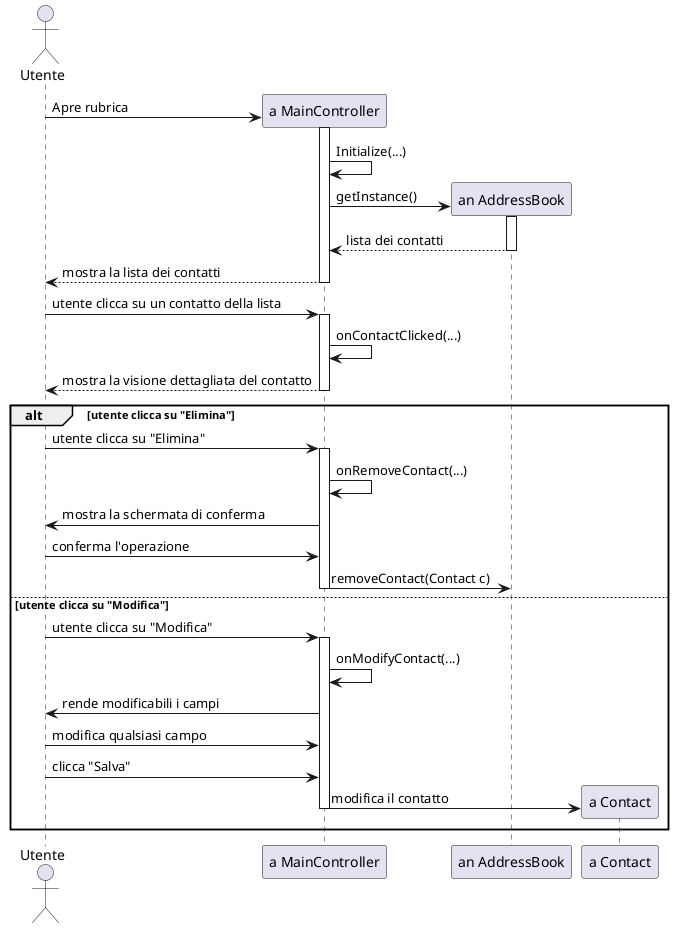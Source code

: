 @startuml EliminareModificareContatto

actor Utente as u
participant "a MainController" as mc 
participant "an AddressBook" as ab 
participant "a Contact" as c

u -> mc ** : Apre rubrica
activate mc 
mc -> mc : Initialize(...)
mc -> ab ** : getInstance()
activate ab
ab --> mc : lista dei contatti
deactivate ab
mc --> u : mostra la lista dei contatti
deactivate mc

u -> mc : utente clicca su un contatto della lista
activate mc
mc -> mc : onContactClicked(...)
mc --> u : mostra la visione dettagliata del contatto
deactivate mc

alt utente clicca su "Elimina"
u -> mc : utente clicca su "Elimina"
activate mc
mc -> mc : onRemoveContact(...)
mc -> u : mostra la schermata di conferma
u -> mc : conferma l'operazione
mc -> ab : removeContact(Contact c)
deactivate mc

else utente clicca su "Modifica"
u -> mc : utente clicca su "Modifica"
activate mc
mc -> mc : onModifyContact(...)
mc -> u : rende modificabili i campi
u -> mc : modifica qualsiasi campo
u -> mc : clicca "Salva"
mc -> c ** : modifica il contatto
deactivate mc

end

@enduml